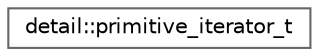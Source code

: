 digraph "Gráfico de jerarquía de clases"
{
 // LATEX_PDF_SIZE
  bgcolor="transparent";
  edge [fontname=Helvetica,fontsize=10,labelfontname=Helvetica,labelfontsize=10];
  node [fontname=Helvetica,fontsize=10,shape=box,height=0.2,width=0.4];
  rankdir="LR";
  Node0 [id="Node000000",label="detail::primitive_iterator_t",height=0.2,width=0.4,color="grey40", fillcolor="white", style="filled",URL="$classdetail_1_1primitive__iterator__t.html",tooltip=" "];
}
